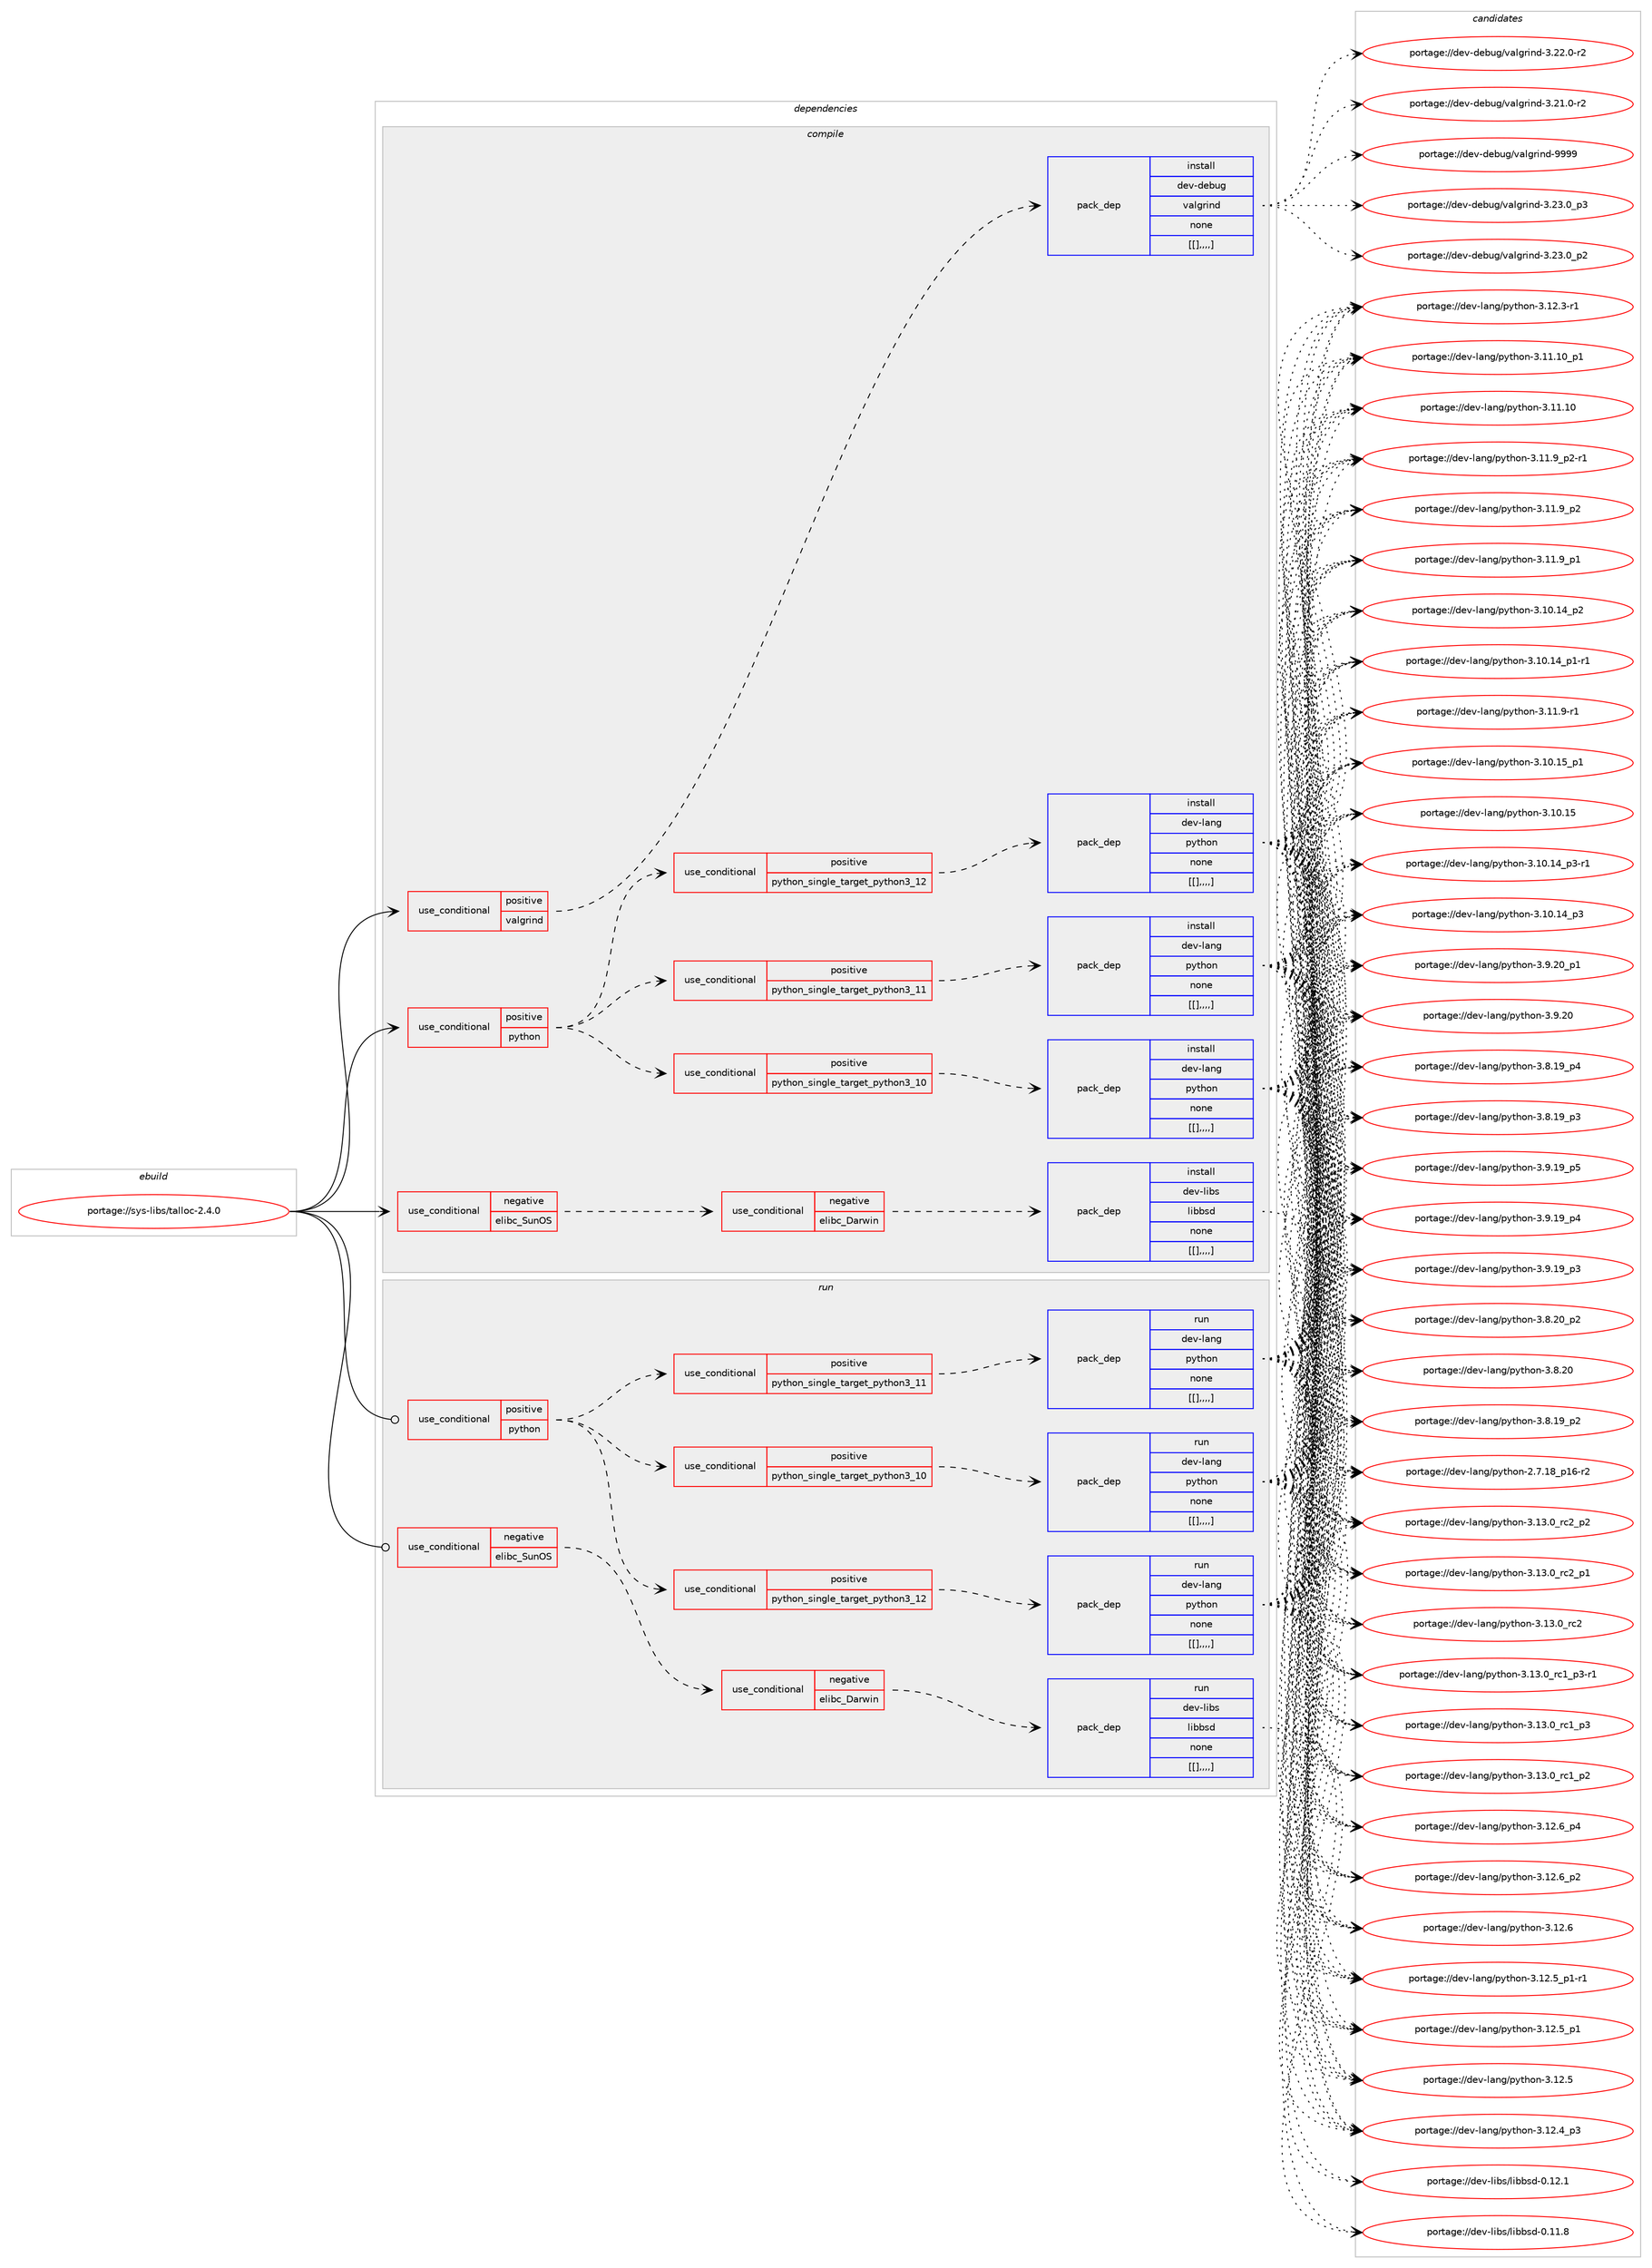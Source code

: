 digraph prolog {

# *************
# Graph options
# *************

newrank=true;
concentrate=true;
compound=true;
graph [rankdir=LR,fontname=Helvetica,fontsize=10,ranksep=1.5];#, ranksep=2.5, nodesep=0.2];
edge  [arrowhead=vee];
node  [fontname=Helvetica,fontsize=10];

# **********
# The ebuild
# **********

subgraph cluster_leftcol {
color=gray;
label=<<i>ebuild</i>>;
id [label="portage://sys-libs/talloc-2.4.0", color=red, width=4, href="../sys-libs/talloc-2.4.0.svg"];
}

# ****************
# The dependencies
# ****************

subgraph cluster_midcol {
color=gray;
label=<<i>dependencies</i>>;
subgraph cluster_compile {
fillcolor="#eeeeee";
style=filled;
label=<<i>compile</i>>;
subgraph cond4694 {
dependency13284 [label=<<TABLE BORDER="0" CELLBORDER="1" CELLSPACING="0" CELLPADDING="4"><TR><TD ROWSPAN="3" CELLPADDING="10">use_conditional</TD></TR><TR><TD>negative</TD></TR><TR><TD>elibc_SunOS</TD></TR></TABLE>>, shape=none, color=red];
subgraph cond4695 {
dependency13285 [label=<<TABLE BORDER="0" CELLBORDER="1" CELLSPACING="0" CELLPADDING="4"><TR><TD ROWSPAN="3" CELLPADDING="10">use_conditional</TD></TR><TR><TD>negative</TD></TR><TR><TD>elibc_Darwin</TD></TR></TABLE>>, shape=none, color=red];
subgraph pack8540 {
dependency13286 [label=<<TABLE BORDER="0" CELLBORDER="1" CELLSPACING="0" CELLPADDING="4" WIDTH="220"><TR><TD ROWSPAN="6" CELLPADDING="30">pack_dep</TD></TR><TR><TD WIDTH="110">install</TD></TR><TR><TD>dev-libs</TD></TR><TR><TD>libbsd</TD></TR><TR><TD>none</TD></TR><TR><TD>[[],,,,]</TD></TR></TABLE>>, shape=none, color=blue];
}
dependency13285:e -> dependency13286:w [weight=20,style="dashed",arrowhead="vee"];
}
dependency13284:e -> dependency13285:w [weight=20,style="dashed",arrowhead="vee"];
}
id:e -> dependency13284:w [weight=20,style="solid",arrowhead="vee"];
subgraph cond4696 {
dependency13287 [label=<<TABLE BORDER="0" CELLBORDER="1" CELLSPACING="0" CELLPADDING="4"><TR><TD ROWSPAN="3" CELLPADDING="10">use_conditional</TD></TR><TR><TD>positive</TD></TR><TR><TD>python</TD></TR></TABLE>>, shape=none, color=red];
subgraph cond4697 {
dependency13288 [label=<<TABLE BORDER="0" CELLBORDER="1" CELLSPACING="0" CELLPADDING="4"><TR><TD ROWSPAN="3" CELLPADDING="10">use_conditional</TD></TR><TR><TD>positive</TD></TR><TR><TD>python_single_target_python3_10</TD></TR></TABLE>>, shape=none, color=red];
subgraph pack8541 {
dependency13289 [label=<<TABLE BORDER="0" CELLBORDER="1" CELLSPACING="0" CELLPADDING="4" WIDTH="220"><TR><TD ROWSPAN="6" CELLPADDING="30">pack_dep</TD></TR><TR><TD WIDTH="110">install</TD></TR><TR><TD>dev-lang</TD></TR><TR><TD>python</TD></TR><TR><TD>none</TD></TR><TR><TD>[[],,,,]</TD></TR></TABLE>>, shape=none, color=blue];
}
dependency13288:e -> dependency13289:w [weight=20,style="dashed",arrowhead="vee"];
}
dependency13287:e -> dependency13288:w [weight=20,style="dashed",arrowhead="vee"];
subgraph cond4698 {
dependency13290 [label=<<TABLE BORDER="0" CELLBORDER="1" CELLSPACING="0" CELLPADDING="4"><TR><TD ROWSPAN="3" CELLPADDING="10">use_conditional</TD></TR><TR><TD>positive</TD></TR><TR><TD>python_single_target_python3_11</TD></TR></TABLE>>, shape=none, color=red];
subgraph pack8542 {
dependency13291 [label=<<TABLE BORDER="0" CELLBORDER="1" CELLSPACING="0" CELLPADDING="4" WIDTH="220"><TR><TD ROWSPAN="6" CELLPADDING="30">pack_dep</TD></TR><TR><TD WIDTH="110">install</TD></TR><TR><TD>dev-lang</TD></TR><TR><TD>python</TD></TR><TR><TD>none</TD></TR><TR><TD>[[],,,,]</TD></TR></TABLE>>, shape=none, color=blue];
}
dependency13290:e -> dependency13291:w [weight=20,style="dashed",arrowhead="vee"];
}
dependency13287:e -> dependency13290:w [weight=20,style="dashed",arrowhead="vee"];
subgraph cond4699 {
dependency13292 [label=<<TABLE BORDER="0" CELLBORDER="1" CELLSPACING="0" CELLPADDING="4"><TR><TD ROWSPAN="3" CELLPADDING="10">use_conditional</TD></TR><TR><TD>positive</TD></TR><TR><TD>python_single_target_python3_12</TD></TR></TABLE>>, shape=none, color=red];
subgraph pack8543 {
dependency13293 [label=<<TABLE BORDER="0" CELLBORDER="1" CELLSPACING="0" CELLPADDING="4" WIDTH="220"><TR><TD ROWSPAN="6" CELLPADDING="30">pack_dep</TD></TR><TR><TD WIDTH="110">install</TD></TR><TR><TD>dev-lang</TD></TR><TR><TD>python</TD></TR><TR><TD>none</TD></TR><TR><TD>[[],,,,]</TD></TR></TABLE>>, shape=none, color=blue];
}
dependency13292:e -> dependency13293:w [weight=20,style="dashed",arrowhead="vee"];
}
dependency13287:e -> dependency13292:w [weight=20,style="dashed",arrowhead="vee"];
}
id:e -> dependency13287:w [weight=20,style="solid",arrowhead="vee"];
subgraph cond4700 {
dependency13294 [label=<<TABLE BORDER="0" CELLBORDER="1" CELLSPACING="0" CELLPADDING="4"><TR><TD ROWSPAN="3" CELLPADDING="10">use_conditional</TD></TR><TR><TD>positive</TD></TR><TR><TD>valgrind</TD></TR></TABLE>>, shape=none, color=red];
subgraph pack8544 {
dependency13295 [label=<<TABLE BORDER="0" CELLBORDER="1" CELLSPACING="0" CELLPADDING="4" WIDTH="220"><TR><TD ROWSPAN="6" CELLPADDING="30">pack_dep</TD></TR><TR><TD WIDTH="110">install</TD></TR><TR><TD>dev-debug</TD></TR><TR><TD>valgrind</TD></TR><TR><TD>none</TD></TR><TR><TD>[[],,,,]</TD></TR></TABLE>>, shape=none, color=blue];
}
dependency13294:e -> dependency13295:w [weight=20,style="dashed",arrowhead="vee"];
}
id:e -> dependency13294:w [weight=20,style="solid",arrowhead="vee"];
}
subgraph cluster_compileandrun {
fillcolor="#eeeeee";
style=filled;
label=<<i>compile and run</i>>;
}
subgraph cluster_run {
fillcolor="#eeeeee";
style=filled;
label=<<i>run</i>>;
subgraph cond4701 {
dependency13296 [label=<<TABLE BORDER="0" CELLBORDER="1" CELLSPACING="0" CELLPADDING="4"><TR><TD ROWSPAN="3" CELLPADDING="10">use_conditional</TD></TR><TR><TD>negative</TD></TR><TR><TD>elibc_SunOS</TD></TR></TABLE>>, shape=none, color=red];
subgraph cond4702 {
dependency13297 [label=<<TABLE BORDER="0" CELLBORDER="1" CELLSPACING="0" CELLPADDING="4"><TR><TD ROWSPAN="3" CELLPADDING="10">use_conditional</TD></TR><TR><TD>negative</TD></TR><TR><TD>elibc_Darwin</TD></TR></TABLE>>, shape=none, color=red];
subgraph pack8545 {
dependency13298 [label=<<TABLE BORDER="0" CELLBORDER="1" CELLSPACING="0" CELLPADDING="4" WIDTH="220"><TR><TD ROWSPAN="6" CELLPADDING="30">pack_dep</TD></TR><TR><TD WIDTH="110">run</TD></TR><TR><TD>dev-libs</TD></TR><TR><TD>libbsd</TD></TR><TR><TD>none</TD></TR><TR><TD>[[],,,,]</TD></TR></TABLE>>, shape=none, color=blue];
}
dependency13297:e -> dependency13298:w [weight=20,style="dashed",arrowhead="vee"];
}
dependency13296:e -> dependency13297:w [weight=20,style="dashed",arrowhead="vee"];
}
id:e -> dependency13296:w [weight=20,style="solid",arrowhead="odot"];
subgraph cond4703 {
dependency13299 [label=<<TABLE BORDER="0" CELLBORDER="1" CELLSPACING="0" CELLPADDING="4"><TR><TD ROWSPAN="3" CELLPADDING="10">use_conditional</TD></TR><TR><TD>positive</TD></TR><TR><TD>python</TD></TR></TABLE>>, shape=none, color=red];
subgraph cond4704 {
dependency13300 [label=<<TABLE BORDER="0" CELLBORDER="1" CELLSPACING="0" CELLPADDING="4"><TR><TD ROWSPAN="3" CELLPADDING="10">use_conditional</TD></TR><TR><TD>positive</TD></TR><TR><TD>python_single_target_python3_10</TD></TR></TABLE>>, shape=none, color=red];
subgraph pack8546 {
dependency13301 [label=<<TABLE BORDER="0" CELLBORDER="1" CELLSPACING="0" CELLPADDING="4" WIDTH="220"><TR><TD ROWSPAN="6" CELLPADDING="30">pack_dep</TD></TR><TR><TD WIDTH="110">run</TD></TR><TR><TD>dev-lang</TD></TR><TR><TD>python</TD></TR><TR><TD>none</TD></TR><TR><TD>[[],,,,]</TD></TR></TABLE>>, shape=none, color=blue];
}
dependency13300:e -> dependency13301:w [weight=20,style="dashed",arrowhead="vee"];
}
dependency13299:e -> dependency13300:w [weight=20,style="dashed",arrowhead="vee"];
subgraph cond4705 {
dependency13302 [label=<<TABLE BORDER="0" CELLBORDER="1" CELLSPACING="0" CELLPADDING="4"><TR><TD ROWSPAN="3" CELLPADDING="10">use_conditional</TD></TR><TR><TD>positive</TD></TR><TR><TD>python_single_target_python3_11</TD></TR></TABLE>>, shape=none, color=red];
subgraph pack8547 {
dependency13303 [label=<<TABLE BORDER="0" CELLBORDER="1" CELLSPACING="0" CELLPADDING="4" WIDTH="220"><TR><TD ROWSPAN="6" CELLPADDING="30">pack_dep</TD></TR><TR><TD WIDTH="110">run</TD></TR><TR><TD>dev-lang</TD></TR><TR><TD>python</TD></TR><TR><TD>none</TD></TR><TR><TD>[[],,,,]</TD></TR></TABLE>>, shape=none, color=blue];
}
dependency13302:e -> dependency13303:w [weight=20,style="dashed",arrowhead="vee"];
}
dependency13299:e -> dependency13302:w [weight=20,style="dashed",arrowhead="vee"];
subgraph cond4706 {
dependency13304 [label=<<TABLE BORDER="0" CELLBORDER="1" CELLSPACING="0" CELLPADDING="4"><TR><TD ROWSPAN="3" CELLPADDING="10">use_conditional</TD></TR><TR><TD>positive</TD></TR><TR><TD>python_single_target_python3_12</TD></TR></TABLE>>, shape=none, color=red];
subgraph pack8548 {
dependency13305 [label=<<TABLE BORDER="0" CELLBORDER="1" CELLSPACING="0" CELLPADDING="4" WIDTH="220"><TR><TD ROWSPAN="6" CELLPADDING="30">pack_dep</TD></TR><TR><TD WIDTH="110">run</TD></TR><TR><TD>dev-lang</TD></TR><TR><TD>python</TD></TR><TR><TD>none</TD></TR><TR><TD>[[],,,,]</TD></TR></TABLE>>, shape=none, color=blue];
}
dependency13304:e -> dependency13305:w [weight=20,style="dashed",arrowhead="vee"];
}
dependency13299:e -> dependency13304:w [weight=20,style="dashed",arrowhead="vee"];
}
id:e -> dependency13299:w [weight=20,style="solid",arrowhead="odot"];
}
}

# **************
# The candidates
# **************

subgraph cluster_choices {
rank=same;
color=gray;
label=<<i>candidates</i>>;

subgraph choice8540 {
color=black;
nodesep=1;
choice100101118451081059811547108105989811510045484649504649 [label="portage://dev-libs/libbsd-0.12.1", color=red, width=4,href="../dev-libs/libbsd-0.12.1.svg"];
choice100101118451081059811547108105989811510045484649494656 [label="portage://dev-libs/libbsd-0.11.8", color=red, width=4,href="../dev-libs/libbsd-0.11.8.svg"];
dependency13286:e -> choice100101118451081059811547108105989811510045484649504649:w [style=dotted,weight="100"];
dependency13286:e -> choice100101118451081059811547108105989811510045484649494656:w [style=dotted,weight="100"];
}
subgraph choice8541 {
color=black;
nodesep=1;
choice100101118451089711010347112121116104111110455146495146489511499509511250 [label="portage://dev-lang/python-3.13.0_rc2_p2", color=red, width=4,href="../dev-lang/python-3.13.0_rc2_p2.svg"];
choice100101118451089711010347112121116104111110455146495146489511499509511249 [label="portage://dev-lang/python-3.13.0_rc2_p1", color=red, width=4,href="../dev-lang/python-3.13.0_rc2_p1.svg"];
choice10010111845108971101034711212111610411111045514649514648951149950 [label="portage://dev-lang/python-3.13.0_rc2", color=red, width=4,href="../dev-lang/python-3.13.0_rc2.svg"];
choice1001011184510897110103471121211161041111104551464951464895114994995112514511449 [label="portage://dev-lang/python-3.13.0_rc1_p3-r1", color=red, width=4,href="../dev-lang/python-3.13.0_rc1_p3-r1.svg"];
choice100101118451089711010347112121116104111110455146495146489511499499511251 [label="portage://dev-lang/python-3.13.0_rc1_p3", color=red, width=4,href="../dev-lang/python-3.13.0_rc1_p3.svg"];
choice100101118451089711010347112121116104111110455146495146489511499499511250 [label="portage://dev-lang/python-3.13.0_rc1_p2", color=red, width=4,href="../dev-lang/python-3.13.0_rc1_p2.svg"];
choice100101118451089711010347112121116104111110455146495046549511252 [label="portage://dev-lang/python-3.12.6_p4", color=red, width=4,href="../dev-lang/python-3.12.6_p4.svg"];
choice100101118451089711010347112121116104111110455146495046549511250 [label="portage://dev-lang/python-3.12.6_p2", color=red, width=4,href="../dev-lang/python-3.12.6_p2.svg"];
choice10010111845108971101034711212111610411111045514649504654 [label="portage://dev-lang/python-3.12.6", color=red, width=4,href="../dev-lang/python-3.12.6.svg"];
choice1001011184510897110103471121211161041111104551464950465395112494511449 [label="portage://dev-lang/python-3.12.5_p1-r1", color=red, width=4,href="../dev-lang/python-3.12.5_p1-r1.svg"];
choice100101118451089711010347112121116104111110455146495046539511249 [label="portage://dev-lang/python-3.12.5_p1", color=red, width=4,href="../dev-lang/python-3.12.5_p1.svg"];
choice10010111845108971101034711212111610411111045514649504653 [label="portage://dev-lang/python-3.12.5", color=red, width=4,href="../dev-lang/python-3.12.5.svg"];
choice100101118451089711010347112121116104111110455146495046529511251 [label="portage://dev-lang/python-3.12.4_p3", color=red, width=4,href="../dev-lang/python-3.12.4_p3.svg"];
choice100101118451089711010347112121116104111110455146495046514511449 [label="portage://dev-lang/python-3.12.3-r1", color=red, width=4,href="../dev-lang/python-3.12.3-r1.svg"];
choice10010111845108971101034711212111610411111045514649494649489511249 [label="portage://dev-lang/python-3.11.10_p1", color=red, width=4,href="../dev-lang/python-3.11.10_p1.svg"];
choice1001011184510897110103471121211161041111104551464949464948 [label="portage://dev-lang/python-3.11.10", color=red, width=4,href="../dev-lang/python-3.11.10.svg"];
choice1001011184510897110103471121211161041111104551464949465795112504511449 [label="portage://dev-lang/python-3.11.9_p2-r1", color=red, width=4,href="../dev-lang/python-3.11.9_p2-r1.svg"];
choice100101118451089711010347112121116104111110455146494946579511250 [label="portage://dev-lang/python-3.11.9_p2", color=red, width=4,href="../dev-lang/python-3.11.9_p2.svg"];
choice100101118451089711010347112121116104111110455146494946579511249 [label="portage://dev-lang/python-3.11.9_p1", color=red, width=4,href="../dev-lang/python-3.11.9_p1.svg"];
choice100101118451089711010347112121116104111110455146494946574511449 [label="portage://dev-lang/python-3.11.9-r1", color=red, width=4,href="../dev-lang/python-3.11.9-r1.svg"];
choice10010111845108971101034711212111610411111045514649484649539511249 [label="portage://dev-lang/python-3.10.15_p1", color=red, width=4,href="../dev-lang/python-3.10.15_p1.svg"];
choice1001011184510897110103471121211161041111104551464948464953 [label="portage://dev-lang/python-3.10.15", color=red, width=4,href="../dev-lang/python-3.10.15.svg"];
choice100101118451089711010347112121116104111110455146494846495295112514511449 [label="portage://dev-lang/python-3.10.14_p3-r1", color=red, width=4,href="../dev-lang/python-3.10.14_p3-r1.svg"];
choice10010111845108971101034711212111610411111045514649484649529511251 [label="portage://dev-lang/python-3.10.14_p3", color=red, width=4,href="../dev-lang/python-3.10.14_p3.svg"];
choice10010111845108971101034711212111610411111045514649484649529511250 [label="portage://dev-lang/python-3.10.14_p2", color=red, width=4,href="../dev-lang/python-3.10.14_p2.svg"];
choice100101118451089711010347112121116104111110455146494846495295112494511449 [label="portage://dev-lang/python-3.10.14_p1-r1", color=red, width=4,href="../dev-lang/python-3.10.14_p1-r1.svg"];
choice100101118451089711010347112121116104111110455146574650489511249 [label="portage://dev-lang/python-3.9.20_p1", color=red, width=4,href="../dev-lang/python-3.9.20_p1.svg"];
choice10010111845108971101034711212111610411111045514657465048 [label="portage://dev-lang/python-3.9.20", color=red, width=4,href="../dev-lang/python-3.9.20.svg"];
choice100101118451089711010347112121116104111110455146574649579511253 [label="portage://dev-lang/python-3.9.19_p5", color=red, width=4,href="../dev-lang/python-3.9.19_p5.svg"];
choice100101118451089711010347112121116104111110455146574649579511252 [label="portage://dev-lang/python-3.9.19_p4", color=red, width=4,href="../dev-lang/python-3.9.19_p4.svg"];
choice100101118451089711010347112121116104111110455146574649579511251 [label="portage://dev-lang/python-3.9.19_p3", color=red, width=4,href="../dev-lang/python-3.9.19_p3.svg"];
choice100101118451089711010347112121116104111110455146564650489511250 [label="portage://dev-lang/python-3.8.20_p2", color=red, width=4,href="../dev-lang/python-3.8.20_p2.svg"];
choice10010111845108971101034711212111610411111045514656465048 [label="portage://dev-lang/python-3.8.20", color=red, width=4,href="../dev-lang/python-3.8.20.svg"];
choice100101118451089711010347112121116104111110455146564649579511252 [label="portage://dev-lang/python-3.8.19_p4", color=red, width=4,href="../dev-lang/python-3.8.19_p4.svg"];
choice100101118451089711010347112121116104111110455146564649579511251 [label="portage://dev-lang/python-3.8.19_p3", color=red, width=4,href="../dev-lang/python-3.8.19_p3.svg"];
choice100101118451089711010347112121116104111110455146564649579511250 [label="portage://dev-lang/python-3.8.19_p2", color=red, width=4,href="../dev-lang/python-3.8.19_p2.svg"];
choice100101118451089711010347112121116104111110455046554649569511249544511450 [label="portage://dev-lang/python-2.7.18_p16-r2", color=red, width=4,href="../dev-lang/python-2.7.18_p16-r2.svg"];
dependency13289:e -> choice100101118451089711010347112121116104111110455146495146489511499509511250:w [style=dotted,weight="100"];
dependency13289:e -> choice100101118451089711010347112121116104111110455146495146489511499509511249:w [style=dotted,weight="100"];
dependency13289:e -> choice10010111845108971101034711212111610411111045514649514648951149950:w [style=dotted,weight="100"];
dependency13289:e -> choice1001011184510897110103471121211161041111104551464951464895114994995112514511449:w [style=dotted,weight="100"];
dependency13289:e -> choice100101118451089711010347112121116104111110455146495146489511499499511251:w [style=dotted,weight="100"];
dependency13289:e -> choice100101118451089711010347112121116104111110455146495146489511499499511250:w [style=dotted,weight="100"];
dependency13289:e -> choice100101118451089711010347112121116104111110455146495046549511252:w [style=dotted,weight="100"];
dependency13289:e -> choice100101118451089711010347112121116104111110455146495046549511250:w [style=dotted,weight="100"];
dependency13289:e -> choice10010111845108971101034711212111610411111045514649504654:w [style=dotted,weight="100"];
dependency13289:e -> choice1001011184510897110103471121211161041111104551464950465395112494511449:w [style=dotted,weight="100"];
dependency13289:e -> choice100101118451089711010347112121116104111110455146495046539511249:w [style=dotted,weight="100"];
dependency13289:e -> choice10010111845108971101034711212111610411111045514649504653:w [style=dotted,weight="100"];
dependency13289:e -> choice100101118451089711010347112121116104111110455146495046529511251:w [style=dotted,weight="100"];
dependency13289:e -> choice100101118451089711010347112121116104111110455146495046514511449:w [style=dotted,weight="100"];
dependency13289:e -> choice10010111845108971101034711212111610411111045514649494649489511249:w [style=dotted,weight="100"];
dependency13289:e -> choice1001011184510897110103471121211161041111104551464949464948:w [style=dotted,weight="100"];
dependency13289:e -> choice1001011184510897110103471121211161041111104551464949465795112504511449:w [style=dotted,weight="100"];
dependency13289:e -> choice100101118451089711010347112121116104111110455146494946579511250:w [style=dotted,weight="100"];
dependency13289:e -> choice100101118451089711010347112121116104111110455146494946579511249:w [style=dotted,weight="100"];
dependency13289:e -> choice100101118451089711010347112121116104111110455146494946574511449:w [style=dotted,weight="100"];
dependency13289:e -> choice10010111845108971101034711212111610411111045514649484649539511249:w [style=dotted,weight="100"];
dependency13289:e -> choice1001011184510897110103471121211161041111104551464948464953:w [style=dotted,weight="100"];
dependency13289:e -> choice100101118451089711010347112121116104111110455146494846495295112514511449:w [style=dotted,weight="100"];
dependency13289:e -> choice10010111845108971101034711212111610411111045514649484649529511251:w [style=dotted,weight="100"];
dependency13289:e -> choice10010111845108971101034711212111610411111045514649484649529511250:w [style=dotted,weight="100"];
dependency13289:e -> choice100101118451089711010347112121116104111110455146494846495295112494511449:w [style=dotted,weight="100"];
dependency13289:e -> choice100101118451089711010347112121116104111110455146574650489511249:w [style=dotted,weight="100"];
dependency13289:e -> choice10010111845108971101034711212111610411111045514657465048:w [style=dotted,weight="100"];
dependency13289:e -> choice100101118451089711010347112121116104111110455146574649579511253:w [style=dotted,weight="100"];
dependency13289:e -> choice100101118451089711010347112121116104111110455146574649579511252:w [style=dotted,weight="100"];
dependency13289:e -> choice100101118451089711010347112121116104111110455146574649579511251:w [style=dotted,weight="100"];
dependency13289:e -> choice100101118451089711010347112121116104111110455146564650489511250:w [style=dotted,weight="100"];
dependency13289:e -> choice10010111845108971101034711212111610411111045514656465048:w [style=dotted,weight="100"];
dependency13289:e -> choice100101118451089711010347112121116104111110455146564649579511252:w [style=dotted,weight="100"];
dependency13289:e -> choice100101118451089711010347112121116104111110455146564649579511251:w [style=dotted,weight="100"];
dependency13289:e -> choice100101118451089711010347112121116104111110455146564649579511250:w [style=dotted,weight="100"];
dependency13289:e -> choice100101118451089711010347112121116104111110455046554649569511249544511450:w [style=dotted,weight="100"];
}
subgraph choice8542 {
color=black;
nodesep=1;
choice100101118451089711010347112121116104111110455146495146489511499509511250 [label="portage://dev-lang/python-3.13.0_rc2_p2", color=red, width=4,href="../dev-lang/python-3.13.0_rc2_p2.svg"];
choice100101118451089711010347112121116104111110455146495146489511499509511249 [label="portage://dev-lang/python-3.13.0_rc2_p1", color=red, width=4,href="../dev-lang/python-3.13.0_rc2_p1.svg"];
choice10010111845108971101034711212111610411111045514649514648951149950 [label="portage://dev-lang/python-3.13.0_rc2", color=red, width=4,href="../dev-lang/python-3.13.0_rc2.svg"];
choice1001011184510897110103471121211161041111104551464951464895114994995112514511449 [label="portage://dev-lang/python-3.13.0_rc1_p3-r1", color=red, width=4,href="../dev-lang/python-3.13.0_rc1_p3-r1.svg"];
choice100101118451089711010347112121116104111110455146495146489511499499511251 [label="portage://dev-lang/python-3.13.0_rc1_p3", color=red, width=4,href="../dev-lang/python-3.13.0_rc1_p3.svg"];
choice100101118451089711010347112121116104111110455146495146489511499499511250 [label="portage://dev-lang/python-3.13.0_rc1_p2", color=red, width=4,href="../dev-lang/python-3.13.0_rc1_p2.svg"];
choice100101118451089711010347112121116104111110455146495046549511252 [label="portage://dev-lang/python-3.12.6_p4", color=red, width=4,href="../dev-lang/python-3.12.6_p4.svg"];
choice100101118451089711010347112121116104111110455146495046549511250 [label="portage://dev-lang/python-3.12.6_p2", color=red, width=4,href="../dev-lang/python-3.12.6_p2.svg"];
choice10010111845108971101034711212111610411111045514649504654 [label="portage://dev-lang/python-3.12.6", color=red, width=4,href="../dev-lang/python-3.12.6.svg"];
choice1001011184510897110103471121211161041111104551464950465395112494511449 [label="portage://dev-lang/python-3.12.5_p1-r1", color=red, width=4,href="../dev-lang/python-3.12.5_p1-r1.svg"];
choice100101118451089711010347112121116104111110455146495046539511249 [label="portage://dev-lang/python-3.12.5_p1", color=red, width=4,href="../dev-lang/python-3.12.5_p1.svg"];
choice10010111845108971101034711212111610411111045514649504653 [label="portage://dev-lang/python-3.12.5", color=red, width=4,href="../dev-lang/python-3.12.5.svg"];
choice100101118451089711010347112121116104111110455146495046529511251 [label="portage://dev-lang/python-3.12.4_p3", color=red, width=4,href="../dev-lang/python-3.12.4_p3.svg"];
choice100101118451089711010347112121116104111110455146495046514511449 [label="portage://dev-lang/python-3.12.3-r1", color=red, width=4,href="../dev-lang/python-3.12.3-r1.svg"];
choice10010111845108971101034711212111610411111045514649494649489511249 [label="portage://dev-lang/python-3.11.10_p1", color=red, width=4,href="../dev-lang/python-3.11.10_p1.svg"];
choice1001011184510897110103471121211161041111104551464949464948 [label="portage://dev-lang/python-3.11.10", color=red, width=4,href="../dev-lang/python-3.11.10.svg"];
choice1001011184510897110103471121211161041111104551464949465795112504511449 [label="portage://dev-lang/python-3.11.9_p2-r1", color=red, width=4,href="../dev-lang/python-3.11.9_p2-r1.svg"];
choice100101118451089711010347112121116104111110455146494946579511250 [label="portage://dev-lang/python-3.11.9_p2", color=red, width=4,href="../dev-lang/python-3.11.9_p2.svg"];
choice100101118451089711010347112121116104111110455146494946579511249 [label="portage://dev-lang/python-3.11.9_p1", color=red, width=4,href="../dev-lang/python-3.11.9_p1.svg"];
choice100101118451089711010347112121116104111110455146494946574511449 [label="portage://dev-lang/python-3.11.9-r1", color=red, width=4,href="../dev-lang/python-3.11.9-r1.svg"];
choice10010111845108971101034711212111610411111045514649484649539511249 [label="portage://dev-lang/python-3.10.15_p1", color=red, width=4,href="../dev-lang/python-3.10.15_p1.svg"];
choice1001011184510897110103471121211161041111104551464948464953 [label="portage://dev-lang/python-3.10.15", color=red, width=4,href="../dev-lang/python-3.10.15.svg"];
choice100101118451089711010347112121116104111110455146494846495295112514511449 [label="portage://dev-lang/python-3.10.14_p3-r1", color=red, width=4,href="../dev-lang/python-3.10.14_p3-r1.svg"];
choice10010111845108971101034711212111610411111045514649484649529511251 [label="portage://dev-lang/python-3.10.14_p3", color=red, width=4,href="../dev-lang/python-3.10.14_p3.svg"];
choice10010111845108971101034711212111610411111045514649484649529511250 [label="portage://dev-lang/python-3.10.14_p2", color=red, width=4,href="../dev-lang/python-3.10.14_p2.svg"];
choice100101118451089711010347112121116104111110455146494846495295112494511449 [label="portage://dev-lang/python-3.10.14_p1-r1", color=red, width=4,href="../dev-lang/python-3.10.14_p1-r1.svg"];
choice100101118451089711010347112121116104111110455146574650489511249 [label="portage://dev-lang/python-3.9.20_p1", color=red, width=4,href="../dev-lang/python-3.9.20_p1.svg"];
choice10010111845108971101034711212111610411111045514657465048 [label="portage://dev-lang/python-3.9.20", color=red, width=4,href="../dev-lang/python-3.9.20.svg"];
choice100101118451089711010347112121116104111110455146574649579511253 [label="portage://dev-lang/python-3.9.19_p5", color=red, width=4,href="../dev-lang/python-3.9.19_p5.svg"];
choice100101118451089711010347112121116104111110455146574649579511252 [label="portage://dev-lang/python-3.9.19_p4", color=red, width=4,href="../dev-lang/python-3.9.19_p4.svg"];
choice100101118451089711010347112121116104111110455146574649579511251 [label="portage://dev-lang/python-3.9.19_p3", color=red, width=4,href="../dev-lang/python-3.9.19_p3.svg"];
choice100101118451089711010347112121116104111110455146564650489511250 [label="portage://dev-lang/python-3.8.20_p2", color=red, width=4,href="../dev-lang/python-3.8.20_p2.svg"];
choice10010111845108971101034711212111610411111045514656465048 [label="portage://dev-lang/python-3.8.20", color=red, width=4,href="../dev-lang/python-3.8.20.svg"];
choice100101118451089711010347112121116104111110455146564649579511252 [label="portage://dev-lang/python-3.8.19_p4", color=red, width=4,href="../dev-lang/python-3.8.19_p4.svg"];
choice100101118451089711010347112121116104111110455146564649579511251 [label="portage://dev-lang/python-3.8.19_p3", color=red, width=4,href="../dev-lang/python-3.8.19_p3.svg"];
choice100101118451089711010347112121116104111110455146564649579511250 [label="portage://dev-lang/python-3.8.19_p2", color=red, width=4,href="../dev-lang/python-3.8.19_p2.svg"];
choice100101118451089711010347112121116104111110455046554649569511249544511450 [label="portage://dev-lang/python-2.7.18_p16-r2", color=red, width=4,href="../dev-lang/python-2.7.18_p16-r2.svg"];
dependency13291:e -> choice100101118451089711010347112121116104111110455146495146489511499509511250:w [style=dotted,weight="100"];
dependency13291:e -> choice100101118451089711010347112121116104111110455146495146489511499509511249:w [style=dotted,weight="100"];
dependency13291:e -> choice10010111845108971101034711212111610411111045514649514648951149950:w [style=dotted,weight="100"];
dependency13291:e -> choice1001011184510897110103471121211161041111104551464951464895114994995112514511449:w [style=dotted,weight="100"];
dependency13291:e -> choice100101118451089711010347112121116104111110455146495146489511499499511251:w [style=dotted,weight="100"];
dependency13291:e -> choice100101118451089711010347112121116104111110455146495146489511499499511250:w [style=dotted,weight="100"];
dependency13291:e -> choice100101118451089711010347112121116104111110455146495046549511252:w [style=dotted,weight="100"];
dependency13291:e -> choice100101118451089711010347112121116104111110455146495046549511250:w [style=dotted,weight="100"];
dependency13291:e -> choice10010111845108971101034711212111610411111045514649504654:w [style=dotted,weight="100"];
dependency13291:e -> choice1001011184510897110103471121211161041111104551464950465395112494511449:w [style=dotted,weight="100"];
dependency13291:e -> choice100101118451089711010347112121116104111110455146495046539511249:w [style=dotted,weight="100"];
dependency13291:e -> choice10010111845108971101034711212111610411111045514649504653:w [style=dotted,weight="100"];
dependency13291:e -> choice100101118451089711010347112121116104111110455146495046529511251:w [style=dotted,weight="100"];
dependency13291:e -> choice100101118451089711010347112121116104111110455146495046514511449:w [style=dotted,weight="100"];
dependency13291:e -> choice10010111845108971101034711212111610411111045514649494649489511249:w [style=dotted,weight="100"];
dependency13291:e -> choice1001011184510897110103471121211161041111104551464949464948:w [style=dotted,weight="100"];
dependency13291:e -> choice1001011184510897110103471121211161041111104551464949465795112504511449:w [style=dotted,weight="100"];
dependency13291:e -> choice100101118451089711010347112121116104111110455146494946579511250:w [style=dotted,weight="100"];
dependency13291:e -> choice100101118451089711010347112121116104111110455146494946579511249:w [style=dotted,weight="100"];
dependency13291:e -> choice100101118451089711010347112121116104111110455146494946574511449:w [style=dotted,weight="100"];
dependency13291:e -> choice10010111845108971101034711212111610411111045514649484649539511249:w [style=dotted,weight="100"];
dependency13291:e -> choice1001011184510897110103471121211161041111104551464948464953:w [style=dotted,weight="100"];
dependency13291:e -> choice100101118451089711010347112121116104111110455146494846495295112514511449:w [style=dotted,weight="100"];
dependency13291:e -> choice10010111845108971101034711212111610411111045514649484649529511251:w [style=dotted,weight="100"];
dependency13291:e -> choice10010111845108971101034711212111610411111045514649484649529511250:w [style=dotted,weight="100"];
dependency13291:e -> choice100101118451089711010347112121116104111110455146494846495295112494511449:w [style=dotted,weight="100"];
dependency13291:e -> choice100101118451089711010347112121116104111110455146574650489511249:w [style=dotted,weight="100"];
dependency13291:e -> choice10010111845108971101034711212111610411111045514657465048:w [style=dotted,weight="100"];
dependency13291:e -> choice100101118451089711010347112121116104111110455146574649579511253:w [style=dotted,weight="100"];
dependency13291:e -> choice100101118451089711010347112121116104111110455146574649579511252:w [style=dotted,weight="100"];
dependency13291:e -> choice100101118451089711010347112121116104111110455146574649579511251:w [style=dotted,weight="100"];
dependency13291:e -> choice100101118451089711010347112121116104111110455146564650489511250:w [style=dotted,weight="100"];
dependency13291:e -> choice10010111845108971101034711212111610411111045514656465048:w [style=dotted,weight="100"];
dependency13291:e -> choice100101118451089711010347112121116104111110455146564649579511252:w [style=dotted,weight="100"];
dependency13291:e -> choice100101118451089711010347112121116104111110455146564649579511251:w [style=dotted,weight="100"];
dependency13291:e -> choice100101118451089711010347112121116104111110455146564649579511250:w [style=dotted,weight="100"];
dependency13291:e -> choice100101118451089711010347112121116104111110455046554649569511249544511450:w [style=dotted,weight="100"];
}
subgraph choice8543 {
color=black;
nodesep=1;
choice100101118451089711010347112121116104111110455146495146489511499509511250 [label="portage://dev-lang/python-3.13.0_rc2_p2", color=red, width=4,href="../dev-lang/python-3.13.0_rc2_p2.svg"];
choice100101118451089711010347112121116104111110455146495146489511499509511249 [label="portage://dev-lang/python-3.13.0_rc2_p1", color=red, width=4,href="../dev-lang/python-3.13.0_rc2_p1.svg"];
choice10010111845108971101034711212111610411111045514649514648951149950 [label="portage://dev-lang/python-3.13.0_rc2", color=red, width=4,href="../dev-lang/python-3.13.0_rc2.svg"];
choice1001011184510897110103471121211161041111104551464951464895114994995112514511449 [label="portage://dev-lang/python-3.13.0_rc1_p3-r1", color=red, width=4,href="../dev-lang/python-3.13.0_rc1_p3-r1.svg"];
choice100101118451089711010347112121116104111110455146495146489511499499511251 [label="portage://dev-lang/python-3.13.0_rc1_p3", color=red, width=4,href="../dev-lang/python-3.13.0_rc1_p3.svg"];
choice100101118451089711010347112121116104111110455146495146489511499499511250 [label="portage://dev-lang/python-3.13.0_rc1_p2", color=red, width=4,href="../dev-lang/python-3.13.0_rc1_p2.svg"];
choice100101118451089711010347112121116104111110455146495046549511252 [label="portage://dev-lang/python-3.12.6_p4", color=red, width=4,href="../dev-lang/python-3.12.6_p4.svg"];
choice100101118451089711010347112121116104111110455146495046549511250 [label="portage://dev-lang/python-3.12.6_p2", color=red, width=4,href="../dev-lang/python-3.12.6_p2.svg"];
choice10010111845108971101034711212111610411111045514649504654 [label="portage://dev-lang/python-3.12.6", color=red, width=4,href="../dev-lang/python-3.12.6.svg"];
choice1001011184510897110103471121211161041111104551464950465395112494511449 [label="portage://dev-lang/python-3.12.5_p1-r1", color=red, width=4,href="../dev-lang/python-3.12.5_p1-r1.svg"];
choice100101118451089711010347112121116104111110455146495046539511249 [label="portage://dev-lang/python-3.12.5_p1", color=red, width=4,href="../dev-lang/python-3.12.5_p1.svg"];
choice10010111845108971101034711212111610411111045514649504653 [label="portage://dev-lang/python-3.12.5", color=red, width=4,href="../dev-lang/python-3.12.5.svg"];
choice100101118451089711010347112121116104111110455146495046529511251 [label="portage://dev-lang/python-3.12.4_p3", color=red, width=4,href="../dev-lang/python-3.12.4_p3.svg"];
choice100101118451089711010347112121116104111110455146495046514511449 [label="portage://dev-lang/python-3.12.3-r1", color=red, width=4,href="../dev-lang/python-3.12.3-r1.svg"];
choice10010111845108971101034711212111610411111045514649494649489511249 [label="portage://dev-lang/python-3.11.10_p1", color=red, width=4,href="../dev-lang/python-3.11.10_p1.svg"];
choice1001011184510897110103471121211161041111104551464949464948 [label="portage://dev-lang/python-3.11.10", color=red, width=4,href="../dev-lang/python-3.11.10.svg"];
choice1001011184510897110103471121211161041111104551464949465795112504511449 [label="portage://dev-lang/python-3.11.9_p2-r1", color=red, width=4,href="../dev-lang/python-3.11.9_p2-r1.svg"];
choice100101118451089711010347112121116104111110455146494946579511250 [label="portage://dev-lang/python-3.11.9_p2", color=red, width=4,href="../dev-lang/python-3.11.9_p2.svg"];
choice100101118451089711010347112121116104111110455146494946579511249 [label="portage://dev-lang/python-3.11.9_p1", color=red, width=4,href="../dev-lang/python-3.11.9_p1.svg"];
choice100101118451089711010347112121116104111110455146494946574511449 [label="portage://dev-lang/python-3.11.9-r1", color=red, width=4,href="../dev-lang/python-3.11.9-r1.svg"];
choice10010111845108971101034711212111610411111045514649484649539511249 [label="portage://dev-lang/python-3.10.15_p1", color=red, width=4,href="../dev-lang/python-3.10.15_p1.svg"];
choice1001011184510897110103471121211161041111104551464948464953 [label="portage://dev-lang/python-3.10.15", color=red, width=4,href="../dev-lang/python-3.10.15.svg"];
choice100101118451089711010347112121116104111110455146494846495295112514511449 [label="portage://dev-lang/python-3.10.14_p3-r1", color=red, width=4,href="../dev-lang/python-3.10.14_p3-r1.svg"];
choice10010111845108971101034711212111610411111045514649484649529511251 [label="portage://dev-lang/python-3.10.14_p3", color=red, width=4,href="../dev-lang/python-3.10.14_p3.svg"];
choice10010111845108971101034711212111610411111045514649484649529511250 [label="portage://dev-lang/python-3.10.14_p2", color=red, width=4,href="../dev-lang/python-3.10.14_p2.svg"];
choice100101118451089711010347112121116104111110455146494846495295112494511449 [label="portage://dev-lang/python-3.10.14_p1-r1", color=red, width=4,href="../dev-lang/python-3.10.14_p1-r1.svg"];
choice100101118451089711010347112121116104111110455146574650489511249 [label="portage://dev-lang/python-3.9.20_p1", color=red, width=4,href="../dev-lang/python-3.9.20_p1.svg"];
choice10010111845108971101034711212111610411111045514657465048 [label="portage://dev-lang/python-3.9.20", color=red, width=4,href="../dev-lang/python-3.9.20.svg"];
choice100101118451089711010347112121116104111110455146574649579511253 [label="portage://dev-lang/python-3.9.19_p5", color=red, width=4,href="../dev-lang/python-3.9.19_p5.svg"];
choice100101118451089711010347112121116104111110455146574649579511252 [label="portage://dev-lang/python-3.9.19_p4", color=red, width=4,href="../dev-lang/python-3.9.19_p4.svg"];
choice100101118451089711010347112121116104111110455146574649579511251 [label="portage://dev-lang/python-3.9.19_p3", color=red, width=4,href="../dev-lang/python-3.9.19_p3.svg"];
choice100101118451089711010347112121116104111110455146564650489511250 [label="portage://dev-lang/python-3.8.20_p2", color=red, width=4,href="../dev-lang/python-3.8.20_p2.svg"];
choice10010111845108971101034711212111610411111045514656465048 [label="portage://dev-lang/python-3.8.20", color=red, width=4,href="../dev-lang/python-3.8.20.svg"];
choice100101118451089711010347112121116104111110455146564649579511252 [label="portage://dev-lang/python-3.8.19_p4", color=red, width=4,href="../dev-lang/python-3.8.19_p4.svg"];
choice100101118451089711010347112121116104111110455146564649579511251 [label="portage://dev-lang/python-3.8.19_p3", color=red, width=4,href="../dev-lang/python-3.8.19_p3.svg"];
choice100101118451089711010347112121116104111110455146564649579511250 [label="portage://dev-lang/python-3.8.19_p2", color=red, width=4,href="../dev-lang/python-3.8.19_p2.svg"];
choice100101118451089711010347112121116104111110455046554649569511249544511450 [label="portage://dev-lang/python-2.7.18_p16-r2", color=red, width=4,href="../dev-lang/python-2.7.18_p16-r2.svg"];
dependency13293:e -> choice100101118451089711010347112121116104111110455146495146489511499509511250:w [style=dotted,weight="100"];
dependency13293:e -> choice100101118451089711010347112121116104111110455146495146489511499509511249:w [style=dotted,weight="100"];
dependency13293:e -> choice10010111845108971101034711212111610411111045514649514648951149950:w [style=dotted,weight="100"];
dependency13293:e -> choice1001011184510897110103471121211161041111104551464951464895114994995112514511449:w [style=dotted,weight="100"];
dependency13293:e -> choice100101118451089711010347112121116104111110455146495146489511499499511251:w [style=dotted,weight="100"];
dependency13293:e -> choice100101118451089711010347112121116104111110455146495146489511499499511250:w [style=dotted,weight="100"];
dependency13293:e -> choice100101118451089711010347112121116104111110455146495046549511252:w [style=dotted,weight="100"];
dependency13293:e -> choice100101118451089711010347112121116104111110455146495046549511250:w [style=dotted,weight="100"];
dependency13293:e -> choice10010111845108971101034711212111610411111045514649504654:w [style=dotted,weight="100"];
dependency13293:e -> choice1001011184510897110103471121211161041111104551464950465395112494511449:w [style=dotted,weight="100"];
dependency13293:e -> choice100101118451089711010347112121116104111110455146495046539511249:w [style=dotted,weight="100"];
dependency13293:e -> choice10010111845108971101034711212111610411111045514649504653:w [style=dotted,weight="100"];
dependency13293:e -> choice100101118451089711010347112121116104111110455146495046529511251:w [style=dotted,weight="100"];
dependency13293:e -> choice100101118451089711010347112121116104111110455146495046514511449:w [style=dotted,weight="100"];
dependency13293:e -> choice10010111845108971101034711212111610411111045514649494649489511249:w [style=dotted,weight="100"];
dependency13293:e -> choice1001011184510897110103471121211161041111104551464949464948:w [style=dotted,weight="100"];
dependency13293:e -> choice1001011184510897110103471121211161041111104551464949465795112504511449:w [style=dotted,weight="100"];
dependency13293:e -> choice100101118451089711010347112121116104111110455146494946579511250:w [style=dotted,weight="100"];
dependency13293:e -> choice100101118451089711010347112121116104111110455146494946579511249:w [style=dotted,weight="100"];
dependency13293:e -> choice100101118451089711010347112121116104111110455146494946574511449:w [style=dotted,weight="100"];
dependency13293:e -> choice10010111845108971101034711212111610411111045514649484649539511249:w [style=dotted,weight="100"];
dependency13293:e -> choice1001011184510897110103471121211161041111104551464948464953:w [style=dotted,weight="100"];
dependency13293:e -> choice100101118451089711010347112121116104111110455146494846495295112514511449:w [style=dotted,weight="100"];
dependency13293:e -> choice10010111845108971101034711212111610411111045514649484649529511251:w [style=dotted,weight="100"];
dependency13293:e -> choice10010111845108971101034711212111610411111045514649484649529511250:w [style=dotted,weight="100"];
dependency13293:e -> choice100101118451089711010347112121116104111110455146494846495295112494511449:w [style=dotted,weight="100"];
dependency13293:e -> choice100101118451089711010347112121116104111110455146574650489511249:w [style=dotted,weight="100"];
dependency13293:e -> choice10010111845108971101034711212111610411111045514657465048:w [style=dotted,weight="100"];
dependency13293:e -> choice100101118451089711010347112121116104111110455146574649579511253:w [style=dotted,weight="100"];
dependency13293:e -> choice100101118451089711010347112121116104111110455146574649579511252:w [style=dotted,weight="100"];
dependency13293:e -> choice100101118451089711010347112121116104111110455146574649579511251:w [style=dotted,weight="100"];
dependency13293:e -> choice100101118451089711010347112121116104111110455146564650489511250:w [style=dotted,weight="100"];
dependency13293:e -> choice10010111845108971101034711212111610411111045514656465048:w [style=dotted,weight="100"];
dependency13293:e -> choice100101118451089711010347112121116104111110455146564649579511252:w [style=dotted,weight="100"];
dependency13293:e -> choice100101118451089711010347112121116104111110455146564649579511251:w [style=dotted,weight="100"];
dependency13293:e -> choice100101118451089711010347112121116104111110455146564649579511250:w [style=dotted,weight="100"];
dependency13293:e -> choice100101118451089711010347112121116104111110455046554649569511249544511450:w [style=dotted,weight="100"];
}
subgraph choice8544 {
color=black;
nodesep=1;
choice100101118451001019811710347118971081031141051101004557575757 [label="portage://dev-debug/valgrind-9999", color=red, width=4,href="../dev-debug/valgrind-9999.svg"];
choice10010111845100101981171034711897108103114105110100455146505146489511251 [label="portage://dev-debug/valgrind-3.23.0_p3", color=red, width=4,href="../dev-debug/valgrind-3.23.0_p3.svg"];
choice10010111845100101981171034711897108103114105110100455146505146489511250 [label="portage://dev-debug/valgrind-3.23.0_p2", color=red, width=4,href="../dev-debug/valgrind-3.23.0_p2.svg"];
choice10010111845100101981171034711897108103114105110100455146505046484511450 [label="portage://dev-debug/valgrind-3.22.0-r2", color=red, width=4,href="../dev-debug/valgrind-3.22.0-r2.svg"];
choice10010111845100101981171034711897108103114105110100455146504946484511450 [label="portage://dev-debug/valgrind-3.21.0-r2", color=red, width=4,href="../dev-debug/valgrind-3.21.0-r2.svg"];
dependency13295:e -> choice100101118451001019811710347118971081031141051101004557575757:w [style=dotted,weight="100"];
dependency13295:e -> choice10010111845100101981171034711897108103114105110100455146505146489511251:w [style=dotted,weight="100"];
dependency13295:e -> choice10010111845100101981171034711897108103114105110100455146505146489511250:w [style=dotted,weight="100"];
dependency13295:e -> choice10010111845100101981171034711897108103114105110100455146505046484511450:w [style=dotted,weight="100"];
dependency13295:e -> choice10010111845100101981171034711897108103114105110100455146504946484511450:w [style=dotted,weight="100"];
}
subgraph choice8545 {
color=black;
nodesep=1;
choice100101118451081059811547108105989811510045484649504649 [label="portage://dev-libs/libbsd-0.12.1", color=red, width=4,href="../dev-libs/libbsd-0.12.1.svg"];
choice100101118451081059811547108105989811510045484649494656 [label="portage://dev-libs/libbsd-0.11.8", color=red, width=4,href="../dev-libs/libbsd-0.11.8.svg"];
dependency13298:e -> choice100101118451081059811547108105989811510045484649504649:w [style=dotted,weight="100"];
dependency13298:e -> choice100101118451081059811547108105989811510045484649494656:w [style=dotted,weight="100"];
}
subgraph choice8546 {
color=black;
nodesep=1;
choice100101118451089711010347112121116104111110455146495146489511499509511250 [label="portage://dev-lang/python-3.13.0_rc2_p2", color=red, width=4,href="../dev-lang/python-3.13.0_rc2_p2.svg"];
choice100101118451089711010347112121116104111110455146495146489511499509511249 [label="portage://dev-lang/python-3.13.0_rc2_p1", color=red, width=4,href="../dev-lang/python-3.13.0_rc2_p1.svg"];
choice10010111845108971101034711212111610411111045514649514648951149950 [label="portage://dev-lang/python-3.13.0_rc2", color=red, width=4,href="../dev-lang/python-3.13.0_rc2.svg"];
choice1001011184510897110103471121211161041111104551464951464895114994995112514511449 [label="portage://dev-lang/python-3.13.0_rc1_p3-r1", color=red, width=4,href="../dev-lang/python-3.13.0_rc1_p3-r1.svg"];
choice100101118451089711010347112121116104111110455146495146489511499499511251 [label="portage://dev-lang/python-3.13.0_rc1_p3", color=red, width=4,href="../dev-lang/python-3.13.0_rc1_p3.svg"];
choice100101118451089711010347112121116104111110455146495146489511499499511250 [label="portage://dev-lang/python-3.13.0_rc1_p2", color=red, width=4,href="../dev-lang/python-3.13.0_rc1_p2.svg"];
choice100101118451089711010347112121116104111110455146495046549511252 [label="portage://dev-lang/python-3.12.6_p4", color=red, width=4,href="../dev-lang/python-3.12.6_p4.svg"];
choice100101118451089711010347112121116104111110455146495046549511250 [label="portage://dev-lang/python-3.12.6_p2", color=red, width=4,href="../dev-lang/python-3.12.6_p2.svg"];
choice10010111845108971101034711212111610411111045514649504654 [label="portage://dev-lang/python-3.12.6", color=red, width=4,href="../dev-lang/python-3.12.6.svg"];
choice1001011184510897110103471121211161041111104551464950465395112494511449 [label="portage://dev-lang/python-3.12.5_p1-r1", color=red, width=4,href="../dev-lang/python-3.12.5_p1-r1.svg"];
choice100101118451089711010347112121116104111110455146495046539511249 [label="portage://dev-lang/python-3.12.5_p1", color=red, width=4,href="../dev-lang/python-3.12.5_p1.svg"];
choice10010111845108971101034711212111610411111045514649504653 [label="portage://dev-lang/python-3.12.5", color=red, width=4,href="../dev-lang/python-3.12.5.svg"];
choice100101118451089711010347112121116104111110455146495046529511251 [label="portage://dev-lang/python-3.12.4_p3", color=red, width=4,href="../dev-lang/python-3.12.4_p3.svg"];
choice100101118451089711010347112121116104111110455146495046514511449 [label="portage://dev-lang/python-3.12.3-r1", color=red, width=4,href="../dev-lang/python-3.12.3-r1.svg"];
choice10010111845108971101034711212111610411111045514649494649489511249 [label="portage://dev-lang/python-3.11.10_p1", color=red, width=4,href="../dev-lang/python-3.11.10_p1.svg"];
choice1001011184510897110103471121211161041111104551464949464948 [label="portage://dev-lang/python-3.11.10", color=red, width=4,href="../dev-lang/python-3.11.10.svg"];
choice1001011184510897110103471121211161041111104551464949465795112504511449 [label="portage://dev-lang/python-3.11.9_p2-r1", color=red, width=4,href="../dev-lang/python-3.11.9_p2-r1.svg"];
choice100101118451089711010347112121116104111110455146494946579511250 [label="portage://dev-lang/python-3.11.9_p2", color=red, width=4,href="../dev-lang/python-3.11.9_p2.svg"];
choice100101118451089711010347112121116104111110455146494946579511249 [label="portage://dev-lang/python-3.11.9_p1", color=red, width=4,href="../dev-lang/python-3.11.9_p1.svg"];
choice100101118451089711010347112121116104111110455146494946574511449 [label="portage://dev-lang/python-3.11.9-r1", color=red, width=4,href="../dev-lang/python-3.11.9-r1.svg"];
choice10010111845108971101034711212111610411111045514649484649539511249 [label="portage://dev-lang/python-3.10.15_p1", color=red, width=4,href="../dev-lang/python-3.10.15_p1.svg"];
choice1001011184510897110103471121211161041111104551464948464953 [label="portage://dev-lang/python-3.10.15", color=red, width=4,href="../dev-lang/python-3.10.15.svg"];
choice100101118451089711010347112121116104111110455146494846495295112514511449 [label="portage://dev-lang/python-3.10.14_p3-r1", color=red, width=4,href="../dev-lang/python-3.10.14_p3-r1.svg"];
choice10010111845108971101034711212111610411111045514649484649529511251 [label="portage://dev-lang/python-3.10.14_p3", color=red, width=4,href="../dev-lang/python-3.10.14_p3.svg"];
choice10010111845108971101034711212111610411111045514649484649529511250 [label="portage://dev-lang/python-3.10.14_p2", color=red, width=4,href="../dev-lang/python-3.10.14_p2.svg"];
choice100101118451089711010347112121116104111110455146494846495295112494511449 [label="portage://dev-lang/python-3.10.14_p1-r1", color=red, width=4,href="../dev-lang/python-3.10.14_p1-r1.svg"];
choice100101118451089711010347112121116104111110455146574650489511249 [label="portage://dev-lang/python-3.9.20_p1", color=red, width=4,href="../dev-lang/python-3.9.20_p1.svg"];
choice10010111845108971101034711212111610411111045514657465048 [label="portage://dev-lang/python-3.9.20", color=red, width=4,href="../dev-lang/python-3.9.20.svg"];
choice100101118451089711010347112121116104111110455146574649579511253 [label="portage://dev-lang/python-3.9.19_p5", color=red, width=4,href="../dev-lang/python-3.9.19_p5.svg"];
choice100101118451089711010347112121116104111110455146574649579511252 [label="portage://dev-lang/python-3.9.19_p4", color=red, width=4,href="../dev-lang/python-3.9.19_p4.svg"];
choice100101118451089711010347112121116104111110455146574649579511251 [label="portage://dev-lang/python-3.9.19_p3", color=red, width=4,href="../dev-lang/python-3.9.19_p3.svg"];
choice100101118451089711010347112121116104111110455146564650489511250 [label="portage://dev-lang/python-3.8.20_p2", color=red, width=4,href="../dev-lang/python-3.8.20_p2.svg"];
choice10010111845108971101034711212111610411111045514656465048 [label="portage://dev-lang/python-3.8.20", color=red, width=4,href="../dev-lang/python-3.8.20.svg"];
choice100101118451089711010347112121116104111110455146564649579511252 [label="portage://dev-lang/python-3.8.19_p4", color=red, width=4,href="../dev-lang/python-3.8.19_p4.svg"];
choice100101118451089711010347112121116104111110455146564649579511251 [label="portage://dev-lang/python-3.8.19_p3", color=red, width=4,href="../dev-lang/python-3.8.19_p3.svg"];
choice100101118451089711010347112121116104111110455146564649579511250 [label="portage://dev-lang/python-3.8.19_p2", color=red, width=4,href="../dev-lang/python-3.8.19_p2.svg"];
choice100101118451089711010347112121116104111110455046554649569511249544511450 [label="portage://dev-lang/python-2.7.18_p16-r2", color=red, width=4,href="../dev-lang/python-2.7.18_p16-r2.svg"];
dependency13301:e -> choice100101118451089711010347112121116104111110455146495146489511499509511250:w [style=dotted,weight="100"];
dependency13301:e -> choice100101118451089711010347112121116104111110455146495146489511499509511249:w [style=dotted,weight="100"];
dependency13301:e -> choice10010111845108971101034711212111610411111045514649514648951149950:w [style=dotted,weight="100"];
dependency13301:e -> choice1001011184510897110103471121211161041111104551464951464895114994995112514511449:w [style=dotted,weight="100"];
dependency13301:e -> choice100101118451089711010347112121116104111110455146495146489511499499511251:w [style=dotted,weight="100"];
dependency13301:e -> choice100101118451089711010347112121116104111110455146495146489511499499511250:w [style=dotted,weight="100"];
dependency13301:e -> choice100101118451089711010347112121116104111110455146495046549511252:w [style=dotted,weight="100"];
dependency13301:e -> choice100101118451089711010347112121116104111110455146495046549511250:w [style=dotted,weight="100"];
dependency13301:e -> choice10010111845108971101034711212111610411111045514649504654:w [style=dotted,weight="100"];
dependency13301:e -> choice1001011184510897110103471121211161041111104551464950465395112494511449:w [style=dotted,weight="100"];
dependency13301:e -> choice100101118451089711010347112121116104111110455146495046539511249:w [style=dotted,weight="100"];
dependency13301:e -> choice10010111845108971101034711212111610411111045514649504653:w [style=dotted,weight="100"];
dependency13301:e -> choice100101118451089711010347112121116104111110455146495046529511251:w [style=dotted,weight="100"];
dependency13301:e -> choice100101118451089711010347112121116104111110455146495046514511449:w [style=dotted,weight="100"];
dependency13301:e -> choice10010111845108971101034711212111610411111045514649494649489511249:w [style=dotted,weight="100"];
dependency13301:e -> choice1001011184510897110103471121211161041111104551464949464948:w [style=dotted,weight="100"];
dependency13301:e -> choice1001011184510897110103471121211161041111104551464949465795112504511449:w [style=dotted,weight="100"];
dependency13301:e -> choice100101118451089711010347112121116104111110455146494946579511250:w [style=dotted,weight="100"];
dependency13301:e -> choice100101118451089711010347112121116104111110455146494946579511249:w [style=dotted,weight="100"];
dependency13301:e -> choice100101118451089711010347112121116104111110455146494946574511449:w [style=dotted,weight="100"];
dependency13301:e -> choice10010111845108971101034711212111610411111045514649484649539511249:w [style=dotted,weight="100"];
dependency13301:e -> choice1001011184510897110103471121211161041111104551464948464953:w [style=dotted,weight="100"];
dependency13301:e -> choice100101118451089711010347112121116104111110455146494846495295112514511449:w [style=dotted,weight="100"];
dependency13301:e -> choice10010111845108971101034711212111610411111045514649484649529511251:w [style=dotted,weight="100"];
dependency13301:e -> choice10010111845108971101034711212111610411111045514649484649529511250:w [style=dotted,weight="100"];
dependency13301:e -> choice100101118451089711010347112121116104111110455146494846495295112494511449:w [style=dotted,weight="100"];
dependency13301:e -> choice100101118451089711010347112121116104111110455146574650489511249:w [style=dotted,weight="100"];
dependency13301:e -> choice10010111845108971101034711212111610411111045514657465048:w [style=dotted,weight="100"];
dependency13301:e -> choice100101118451089711010347112121116104111110455146574649579511253:w [style=dotted,weight="100"];
dependency13301:e -> choice100101118451089711010347112121116104111110455146574649579511252:w [style=dotted,weight="100"];
dependency13301:e -> choice100101118451089711010347112121116104111110455146574649579511251:w [style=dotted,weight="100"];
dependency13301:e -> choice100101118451089711010347112121116104111110455146564650489511250:w [style=dotted,weight="100"];
dependency13301:e -> choice10010111845108971101034711212111610411111045514656465048:w [style=dotted,weight="100"];
dependency13301:e -> choice100101118451089711010347112121116104111110455146564649579511252:w [style=dotted,weight="100"];
dependency13301:e -> choice100101118451089711010347112121116104111110455146564649579511251:w [style=dotted,weight="100"];
dependency13301:e -> choice100101118451089711010347112121116104111110455146564649579511250:w [style=dotted,weight="100"];
dependency13301:e -> choice100101118451089711010347112121116104111110455046554649569511249544511450:w [style=dotted,weight="100"];
}
subgraph choice8547 {
color=black;
nodesep=1;
choice100101118451089711010347112121116104111110455146495146489511499509511250 [label="portage://dev-lang/python-3.13.0_rc2_p2", color=red, width=4,href="../dev-lang/python-3.13.0_rc2_p2.svg"];
choice100101118451089711010347112121116104111110455146495146489511499509511249 [label="portage://dev-lang/python-3.13.0_rc2_p1", color=red, width=4,href="../dev-lang/python-3.13.0_rc2_p1.svg"];
choice10010111845108971101034711212111610411111045514649514648951149950 [label="portage://dev-lang/python-3.13.0_rc2", color=red, width=4,href="../dev-lang/python-3.13.0_rc2.svg"];
choice1001011184510897110103471121211161041111104551464951464895114994995112514511449 [label="portage://dev-lang/python-3.13.0_rc1_p3-r1", color=red, width=4,href="../dev-lang/python-3.13.0_rc1_p3-r1.svg"];
choice100101118451089711010347112121116104111110455146495146489511499499511251 [label="portage://dev-lang/python-3.13.0_rc1_p3", color=red, width=4,href="../dev-lang/python-3.13.0_rc1_p3.svg"];
choice100101118451089711010347112121116104111110455146495146489511499499511250 [label="portage://dev-lang/python-3.13.0_rc1_p2", color=red, width=4,href="../dev-lang/python-3.13.0_rc1_p2.svg"];
choice100101118451089711010347112121116104111110455146495046549511252 [label="portage://dev-lang/python-3.12.6_p4", color=red, width=4,href="../dev-lang/python-3.12.6_p4.svg"];
choice100101118451089711010347112121116104111110455146495046549511250 [label="portage://dev-lang/python-3.12.6_p2", color=red, width=4,href="../dev-lang/python-3.12.6_p2.svg"];
choice10010111845108971101034711212111610411111045514649504654 [label="portage://dev-lang/python-3.12.6", color=red, width=4,href="../dev-lang/python-3.12.6.svg"];
choice1001011184510897110103471121211161041111104551464950465395112494511449 [label="portage://dev-lang/python-3.12.5_p1-r1", color=red, width=4,href="../dev-lang/python-3.12.5_p1-r1.svg"];
choice100101118451089711010347112121116104111110455146495046539511249 [label="portage://dev-lang/python-3.12.5_p1", color=red, width=4,href="../dev-lang/python-3.12.5_p1.svg"];
choice10010111845108971101034711212111610411111045514649504653 [label="portage://dev-lang/python-3.12.5", color=red, width=4,href="../dev-lang/python-3.12.5.svg"];
choice100101118451089711010347112121116104111110455146495046529511251 [label="portage://dev-lang/python-3.12.4_p3", color=red, width=4,href="../dev-lang/python-3.12.4_p3.svg"];
choice100101118451089711010347112121116104111110455146495046514511449 [label="portage://dev-lang/python-3.12.3-r1", color=red, width=4,href="../dev-lang/python-3.12.3-r1.svg"];
choice10010111845108971101034711212111610411111045514649494649489511249 [label="portage://dev-lang/python-3.11.10_p1", color=red, width=4,href="../dev-lang/python-3.11.10_p1.svg"];
choice1001011184510897110103471121211161041111104551464949464948 [label="portage://dev-lang/python-3.11.10", color=red, width=4,href="../dev-lang/python-3.11.10.svg"];
choice1001011184510897110103471121211161041111104551464949465795112504511449 [label="portage://dev-lang/python-3.11.9_p2-r1", color=red, width=4,href="../dev-lang/python-3.11.9_p2-r1.svg"];
choice100101118451089711010347112121116104111110455146494946579511250 [label="portage://dev-lang/python-3.11.9_p2", color=red, width=4,href="../dev-lang/python-3.11.9_p2.svg"];
choice100101118451089711010347112121116104111110455146494946579511249 [label="portage://dev-lang/python-3.11.9_p1", color=red, width=4,href="../dev-lang/python-3.11.9_p1.svg"];
choice100101118451089711010347112121116104111110455146494946574511449 [label="portage://dev-lang/python-3.11.9-r1", color=red, width=4,href="../dev-lang/python-3.11.9-r1.svg"];
choice10010111845108971101034711212111610411111045514649484649539511249 [label="portage://dev-lang/python-3.10.15_p1", color=red, width=4,href="../dev-lang/python-3.10.15_p1.svg"];
choice1001011184510897110103471121211161041111104551464948464953 [label="portage://dev-lang/python-3.10.15", color=red, width=4,href="../dev-lang/python-3.10.15.svg"];
choice100101118451089711010347112121116104111110455146494846495295112514511449 [label="portage://dev-lang/python-3.10.14_p3-r1", color=red, width=4,href="../dev-lang/python-3.10.14_p3-r1.svg"];
choice10010111845108971101034711212111610411111045514649484649529511251 [label="portage://dev-lang/python-3.10.14_p3", color=red, width=4,href="../dev-lang/python-3.10.14_p3.svg"];
choice10010111845108971101034711212111610411111045514649484649529511250 [label="portage://dev-lang/python-3.10.14_p2", color=red, width=4,href="../dev-lang/python-3.10.14_p2.svg"];
choice100101118451089711010347112121116104111110455146494846495295112494511449 [label="portage://dev-lang/python-3.10.14_p1-r1", color=red, width=4,href="../dev-lang/python-3.10.14_p1-r1.svg"];
choice100101118451089711010347112121116104111110455146574650489511249 [label="portage://dev-lang/python-3.9.20_p1", color=red, width=4,href="../dev-lang/python-3.9.20_p1.svg"];
choice10010111845108971101034711212111610411111045514657465048 [label="portage://dev-lang/python-3.9.20", color=red, width=4,href="../dev-lang/python-3.9.20.svg"];
choice100101118451089711010347112121116104111110455146574649579511253 [label="portage://dev-lang/python-3.9.19_p5", color=red, width=4,href="../dev-lang/python-3.9.19_p5.svg"];
choice100101118451089711010347112121116104111110455146574649579511252 [label="portage://dev-lang/python-3.9.19_p4", color=red, width=4,href="../dev-lang/python-3.9.19_p4.svg"];
choice100101118451089711010347112121116104111110455146574649579511251 [label="portage://dev-lang/python-3.9.19_p3", color=red, width=4,href="../dev-lang/python-3.9.19_p3.svg"];
choice100101118451089711010347112121116104111110455146564650489511250 [label="portage://dev-lang/python-3.8.20_p2", color=red, width=4,href="../dev-lang/python-3.8.20_p2.svg"];
choice10010111845108971101034711212111610411111045514656465048 [label="portage://dev-lang/python-3.8.20", color=red, width=4,href="../dev-lang/python-3.8.20.svg"];
choice100101118451089711010347112121116104111110455146564649579511252 [label="portage://dev-lang/python-3.8.19_p4", color=red, width=4,href="../dev-lang/python-3.8.19_p4.svg"];
choice100101118451089711010347112121116104111110455146564649579511251 [label="portage://dev-lang/python-3.8.19_p3", color=red, width=4,href="../dev-lang/python-3.8.19_p3.svg"];
choice100101118451089711010347112121116104111110455146564649579511250 [label="portage://dev-lang/python-3.8.19_p2", color=red, width=4,href="../dev-lang/python-3.8.19_p2.svg"];
choice100101118451089711010347112121116104111110455046554649569511249544511450 [label="portage://dev-lang/python-2.7.18_p16-r2", color=red, width=4,href="../dev-lang/python-2.7.18_p16-r2.svg"];
dependency13303:e -> choice100101118451089711010347112121116104111110455146495146489511499509511250:w [style=dotted,weight="100"];
dependency13303:e -> choice100101118451089711010347112121116104111110455146495146489511499509511249:w [style=dotted,weight="100"];
dependency13303:e -> choice10010111845108971101034711212111610411111045514649514648951149950:w [style=dotted,weight="100"];
dependency13303:e -> choice1001011184510897110103471121211161041111104551464951464895114994995112514511449:w [style=dotted,weight="100"];
dependency13303:e -> choice100101118451089711010347112121116104111110455146495146489511499499511251:w [style=dotted,weight="100"];
dependency13303:e -> choice100101118451089711010347112121116104111110455146495146489511499499511250:w [style=dotted,weight="100"];
dependency13303:e -> choice100101118451089711010347112121116104111110455146495046549511252:w [style=dotted,weight="100"];
dependency13303:e -> choice100101118451089711010347112121116104111110455146495046549511250:w [style=dotted,weight="100"];
dependency13303:e -> choice10010111845108971101034711212111610411111045514649504654:w [style=dotted,weight="100"];
dependency13303:e -> choice1001011184510897110103471121211161041111104551464950465395112494511449:w [style=dotted,weight="100"];
dependency13303:e -> choice100101118451089711010347112121116104111110455146495046539511249:w [style=dotted,weight="100"];
dependency13303:e -> choice10010111845108971101034711212111610411111045514649504653:w [style=dotted,weight="100"];
dependency13303:e -> choice100101118451089711010347112121116104111110455146495046529511251:w [style=dotted,weight="100"];
dependency13303:e -> choice100101118451089711010347112121116104111110455146495046514511449:w [style=dotted,weight="100"];
dependency13303:e -> choice10010111845108971101034711212111610411111045514649494649489511249:w [style=dotted,weight="100"];
dependency13303:e -> choice1001011184510897110103471121211161041111104551464949464948:w [style=dotted,weight="100"];
dependency13303:e -> choice1001011184510897110103471121211161041111104551464949465795112504511449:w [style=dotted,weight="100"];
dependency13303:e -> choice100101118451089711010347112121116104111110455146494946579511250:w [style=dotted,weight="100"];
dependency13303:e -> choice100101118451089711010347112121116104111110455146494946579511249:w [style=dotted,weight="100"];
dependency13303:e -> choice100101118451089711010347112121116104111110455146494946574511449:w [style=dotted,weight="100"];
dependency13303:e -> choice10010111845108971101034711212111610411111045514649484649539511249:w [style=dotted,weight="100"];
dependency13303:e -> choice1001011184510897110103471121211161041111104551464948464953:w [style=dotted,weight="100"];
dependency13303:e -> choice100101118451089711010347112121116104111110455146494846495295112514511449:w [style=dotted,weight="100"];
dependency13303:e -> choice10010111845108971101034711212111610411111045514649484649529511251:w [style=dotted,weight="100"];
dependency13303:e -> choice10010111845108971101034711212111610411111045514649484649529511250:w [style=dotted,weight="100"];
dependency13303:e -> choice100101118451089711010347112121116104111110455146494846495295112494511449:w [style=dotted,weight="100"];
dependency13303:e -> choice100101118451089711010347112121116104111110455146574650489511249:w [style=dotted,weight="100"];
dependency13303:e -> choice10010111845108971101034711212111610411111045514657465048:w [style=dotted,weight="100"];
dependency13303:e -> choice100101118451089711010347112121116104111110455146574649579511253:w [style=dotted,weight="100"];
dependency13303:e -> choice100101118451089711010347112121116104111110455146574649579511252:w [style=dotted,weight="100"];
dependency13303:e -> choice100101118451089711010347112121116104111110455146574649579511251:w [style=dotted,weight="100"];
dependency13303:e -> choice100101118451089711010347112121116104111110455146564650489511250:w [style=dotted,weight="100"];
dependency13303:e -> choice10010111845108971101034711212111610411111045514656465048:w [style=dotted,weight="100"];
dependency13303:e -> choice100101118451089711010347112121116104111110455146564649579511252:w [style=dotted,weight="100"];
dependency13303:e -> choice100101118451089711010347112121116104111110455146564649579511251:w [style=dotted,weight="100"];
dependency13303:e -> choice100101118451089711010347112121116104111110455146564649579511250:w [style=dotted,weight="100"];
dependency13303:e -> choice100101118451089711010347112121116104111110455046554649569511249544511450:w [style=dotted,weight="100"];
}
subgraph choice8548 {
color=black;
nodesep=1;
choice100101118451089711010347112121116104111110455146495146489511499509511250 [label="portage://dev-lang/python-3.13.0_rc2_p2", color=red, width=4,href="../dev-lang/python-3.13.0_rc2_p2.svg"];
choice100101118451089711010347112121116104111110455146495146489511499509511249 [label="portage://dev-lang/python-3.13.0_rc2_p1", color=red, width=4,href="../dev-lang/python-3.13.0_rc2_p1.svg"];
choice10010111845108971101034711212111610411111045514649514648951149950 [label="portage://dev-lang/python-3.13.0_rc2", color=red, width=4,href="../dev-lang/python-3.13.0_rc2.svg"];
choice1001011184510897110103471121211161041111104551464951464895114994995112514511449 [label="portage://dev-lang/python-3.13.0_rc1_p3-r1", color=red, width=4,href="../dev-lang/python-3.13.0_rc1_p3-r1.svg"];
choice100101118451089711010347112121116104111110455146495146489511499499511251 [label="portage://dev-lang/python-3.13.0_rc1_p3", color=red, width=4,href="../dev-lang/python-3.13.0_rc1_p3.svg"];
choice100101118451089711010347112121116104111110455146495146489511499499511250 [label="portage://dev-lang/python-3.13.0_rc1_p2", color=red, width=4,href="../dev-lang/python-3.13.0_rc1_p2.svg"];
choice100101118451089711010347112121116104111110455146495046549511252 [label="portage://dev-lang/python-3.12.6_p4", color=red, width=4,href="../dev-lang/python-3.12.6_p4.svg"];
choice100101118451089711010347112121116104111110455146495046549511250 [label="portage://dev-lang/python-3.12.6_p2", color=red, width=4,href="../dev-lang/python-3.12.6_p2.svg"];
choice10010111845108971101034711212111610411111045514649504654 [label="portage://dev-lang/python-3.12.6", color=red, width=4,href="../dev-lang/python-3.12.6.svg"];
choice1001011184510897110103471121211161041111104551464950465395112494511449 [label="portage://dev-lang/python-3.12.5_p1-r1", color=red, width=4,href="../dev-lang/python-3.12.5_p1-r1.svg"];
choice100101118451089711010347112121116104111110455146495046539511249 [label="portage://dev-lang/python-3.12.5_p1", color=red, width=4,href="../dev-lang/python-3.12.5_p1.svg"];
choice10010111845108971101034711212111610411111045514649504653 [label="portage://dev-lang/python-3.12.5", color=red, width=4,href="../dev-lang/python-3.12.5.svg"];
choice100101118451089711010347112121116104111110455146495046529511251 [label="portage://dev-lang/python-3.12.4_p3", color=red, width=4,href="../dev-lang/python-3.12.4_p3.svg"];
choice100101118451089711010347112121116104111110455146495046514511449 [label="portage://dev-lang/python-3.12.3-r1", color=red, width=4,href="../dev-lang/python-3.12.3-r1.svg"];
choice10010111845108971101034711212111610411111045514649494649489511249 [label="portage://dev-lang/python-3.11.10_p1", color=red, width=4,href="../dev-lang/python-3.11.10_p1.svg"];
choice1001011184510897110103471121211161041111104551464949464948 [label="portage://dev-lang/python-3.11.10", color=red, width=4,href="../dev-lang/python-3.11.10.svg"];
choice1001011184510897110103471121211161041111104551464949465795112504511449 [label="portage://dev-lang/python-3.11.9_p2-r1", color=red, width=4,href="../dev-lang/python-3.11.9_p2-r1.svg"];
choice100101118451089711010347112121116104111110455146494946579511250 [label="portage://dev-lang/python-3.11.9_p2", color=red, width=4,href="../dev-lang/python-3.11.9_p2.svg"];
choice100101118451089711010347112121116104111110455146494946579511249 [label="portage://dev-lang/python-3.11.9_p1", color=red, width=4,href="../dev-lang/python-3.11.9_p1.svg"];
choice100101118451089711010347112121116104111110455146494946574511449 [label="portage://dev-lang/python-3.11.9-r1", color=red, width=4,href="../dev-lang/python-3.11.9-r1.svg"];
choice10010111845108971101034711212111610411111045514649484649539511249 [label="portage://dev-lang/python-3.10.15_p1", color=red, width=4,href="../dev-lang/python-3.10.15_p1.svg"];
choice1001011184510897110103471121211161041111104551464948464953 [label="portage://dev-lang/python-3.10.15", color=red, width=4,href="../dev-lang/python-3.10.15.svg"];
choice100101118451089711010347112121116104111110455146494846495295112514511449 [label="portage://dev-lang/python-3.10.14_p3-r1", color=red, width=4,href="../dev-lang/python-3.10.14_p3-r1.svg"];
choice10010111845108971101034711212111610411111045514649484649529511251 [label="portage://dev-lang/python-3.10.14_p3", color=red, width=4,href="../dev-lang/python-3.10.14_p3.svg"];
choice10010111845108971101034711212111610411111045514649484649529511250 [label="portage://dev-lang/python-3.10.14_p2", color=red, width=4,href="../dev-lang/python-3.10.14_p2.svg"];
choice100101118451089711010347112121116104111110455146494846495295112494511449 [label="portage://dev-lang/python-3.10.14_p1-r1", color=red, width=4,href="../dev-lang/python-3.10.14_p1-r1.svg"];
choice100101118451089711010347112121116104111110455146574650489511249 [label="portage://dev-lang/python-3.9.20_p1", color=red, width=4,href="../dev-lang/python-3.9.20_p1.svg"];
choice10010111845108971101034711212111610411111045514657465048 [label="portage://dev-lang/python-3.9.20", color=red, width=4,href="../dev-lang/python-3.9.20.svg"];
choice100101118451089711010347112121116104111110455146574649579511253 [label="portage://dev-lang/python-3.9.19_p5", color=red, width=4,href="../dev-lang/python-3.9.19_p5.svg"];
choice100101118451089711010347112121116104111110455146574649579511252 [label="portage://dev-lang/python-3.9.19_p4", color=red, width=4,href="../dev-lang/python-3.9.19_p4.svg"];
choice100101118451089711010347112121116104111110455146574649579511251 [label="portage://dev-lang/python-3.9.19_p3", color=red, width=4,href="../dev-lang/python-3.9.19_p3.svg"];
choice100101118451089711010347112121116104111110455146564650489511250 [label="portage://dev-lang/python-3.8.20_p2", color=red, width=4,href="../dev-lang/python-3.8.20_p2.svg"];
choice10010111845108971101034711212111610411111045514656465048 [label="portage://dev-lang/python-3.8.20", color=red, width=4,href="../dev-lang/python-3.8.20.svg"];
choice100101118451089711010347112121116104111110455146564649579511252 [label="portage://dev-lang/python-3.8.19_p4", color=red, width=4,href="../dev-lang/python-3.8.19_p4.svg"];
choice100101118451089711010347112121116104111110455146564649579511251 [label="portage://dev-lang/python-3.8.19_p3", color=red, width=4,href="../dev-lang/python-3.8.19_p3.svg"];
choice100101118451089711010347112121116104111110455146564649579511250 [label="portage://dev-lang/python-3.8.19_p2", color=red, width=4,href="../dev-lang/python-3.8.19_p2.svg"];
choice100101118451089711010347112121116104111110455046554649569511249544511450 [label="portage://dev-lang/python-2.7.18_p16-r2", color=red, width=4,href="../dev-lang/python-2.7.18_p16-r2.svg"];
dependency13305:e -> choice100101118451089711010347112121116104111110455146495146489511499509511250:w [style=dotted,weight="100"];
dependency13305:e -> choice100101118451089711010347112121116104111110455146495146489511499509511249:w [style=dotted,weight="100"];
dependency13305:e -> choice10010111845108971101034711212111610411111045514649514648951149950:w [style=dotted,weight="100"];
dependency13305:e -> choice1001011184510897110103471121211161041111104551464951464895114994995112514511449:w [style=dotted,weight="100"];
dependency13305:e -> choice100101118451089711010347112121116104111110455146495146489511499499511251:w [style=dotted,weight="100"];
dependency13305:e -> choice100101118451089711010347112121116104111110455146495146489511499499511250:w [style=dotted,weight="100"];
dependency13305:e -> choice100101118451089711010347112121116104111110455146495046549511252:w [style=dotted,weight="100"];
dependency13305:e -> choice100101118451089711010347112121116104111110455146495046549511250:w [style=dotted,weight="100"];
dependency13305:e -> choice10010111845108971101034711212111610411111045514649504654:w [style=dotted,weight="100"];
dependency13305:e -> choice1001011184510897110103471121211161041111104551464950465395112494511449:w [style=dotted,weight="100"];
dependency13305:e -> choice100101118451089711010347112121116104111110455146495046539511249:w [style=dotted,weight="100"];
dependency13305:e -> choice10010111845108971101034711212111610411111045514649504653:w [style=dotted,weight="100"];
dependency13305:e -> choice100101118451089711010347112121116104111110455146495046529511251:w [style=dotted,weight="100"];
dependency13305:e -> choice100101118451089711010347112121116104111110455146495046514511449:w [style=dotted,weight="100"];
dependency13305:e -> choice10010111845108971101034711212111610411111045514649494649489511249:w [style=dotted,weight="100"];
dependency13305:e -> choice1001011184510897110103471121211161041111104551464949464948:w [style=dotted,weight="100"];
dependency13305:e -> choice1001011184510897110103471121211161041111104551464949465795112504511449:w [style=dotted,weight="100"];
dependency13305:e -> choice100101118451089711010347112121116104111110455146494946579511250:w [style=dotted,weight="100"];
dependency13305:e -> choice100101118451089711010347112121116104111110455146494946579511249:w [style=dotted,weight="100"];
dependency13305:e -> choice100101118451089711010347112121116104111110455146494946574511449:w [style=dotted,weight="100"];
dependency13305:e -> choice10010111845108971101034711212111610411111045514649484649539511249:w [style=dotted,weight="100"];
dependency13305:e -> choice1001011184510897110103471121211161041111104551464948464953:w [style=dotted,weight="100"];
dependency13305:e -> choice100101118451089711010347112121116104111110455146494846495295112514511449:w [style=dotted,weight="100"];
dependency13305:e -> choice10010111845108971101034711212111610411111045514649484649529511251:w [style=dotted,weight="100"];
dependency13305:e -> choice10010111845108971101034711212111610411111045514649484649529511250:w [style=dotted,weight="100"];
dependency13305:e -> choice100101118451089711010347112121116104111110455146494846495295112494511449:w [style=dotted,weight="100"];
dependency13305:e -> choice100101118451089711010347112121116104111110455146574650489511249:w [style=dotted,weight="100"];
dependency13305:e -> choice10010111845108971101034711212111610411111045514657465048:w [style=dotted,weight="100"];
dependency13305:e -> choice100101118451089711010347112121116104111110455146574649579511253:w [style=dotted,weight="100"];
dependency13305:e -> choice100101118451089711010347112121116104111110455146574649579511252:w [style=dotted,weight="100"];
dependency13305:e -> choice100101118451089711010347112121116104111110455146574649579511251:w [style=dotted,weight="100"];
dependency13305:e -> choice100101118451089711010347112121116104111110455146564650489511250:w [style=dotted,weight="100"];
dependency13305:e -> choice10010111845108971101034711212111610411111045514656465048:w [style=dotted,weight="100"];
dependency13305:e -> choice100101118451089711010347112121116104111110455146564649579511252:w [style=dotted,weight="100"];
dependency13305:e -> choice100101118451089711010347112121116104111110455146564649579511251:w [style=dotted,weight="100"];
dependency13305:e -> choice100101118451089711010347112121116104111110455146564649579511250:w [style=dotted,weight="100"];
dependency13305:e -> choice100101118451089711010347112121116104111110455046554649569511249544511450:w [style=dotted,weight="100"];
}
}

}
